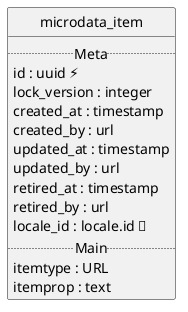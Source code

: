 @startuml uml
skinparam monochrome true
skinparam linetype ortho
hide circle

entity microdata_item {
  .. Meta ..
  id : uuid ⚡
  lock_version : integer
  created_at : timestamp
  created_by : url
  updated_at : timestamp
  updated_by : url
  retired_at : timestamp
  retired_by : url
  locale_id : locale.id 🔑
  .. Main ..
  itemtype : URL
  itemprop : text
}

@enduml
